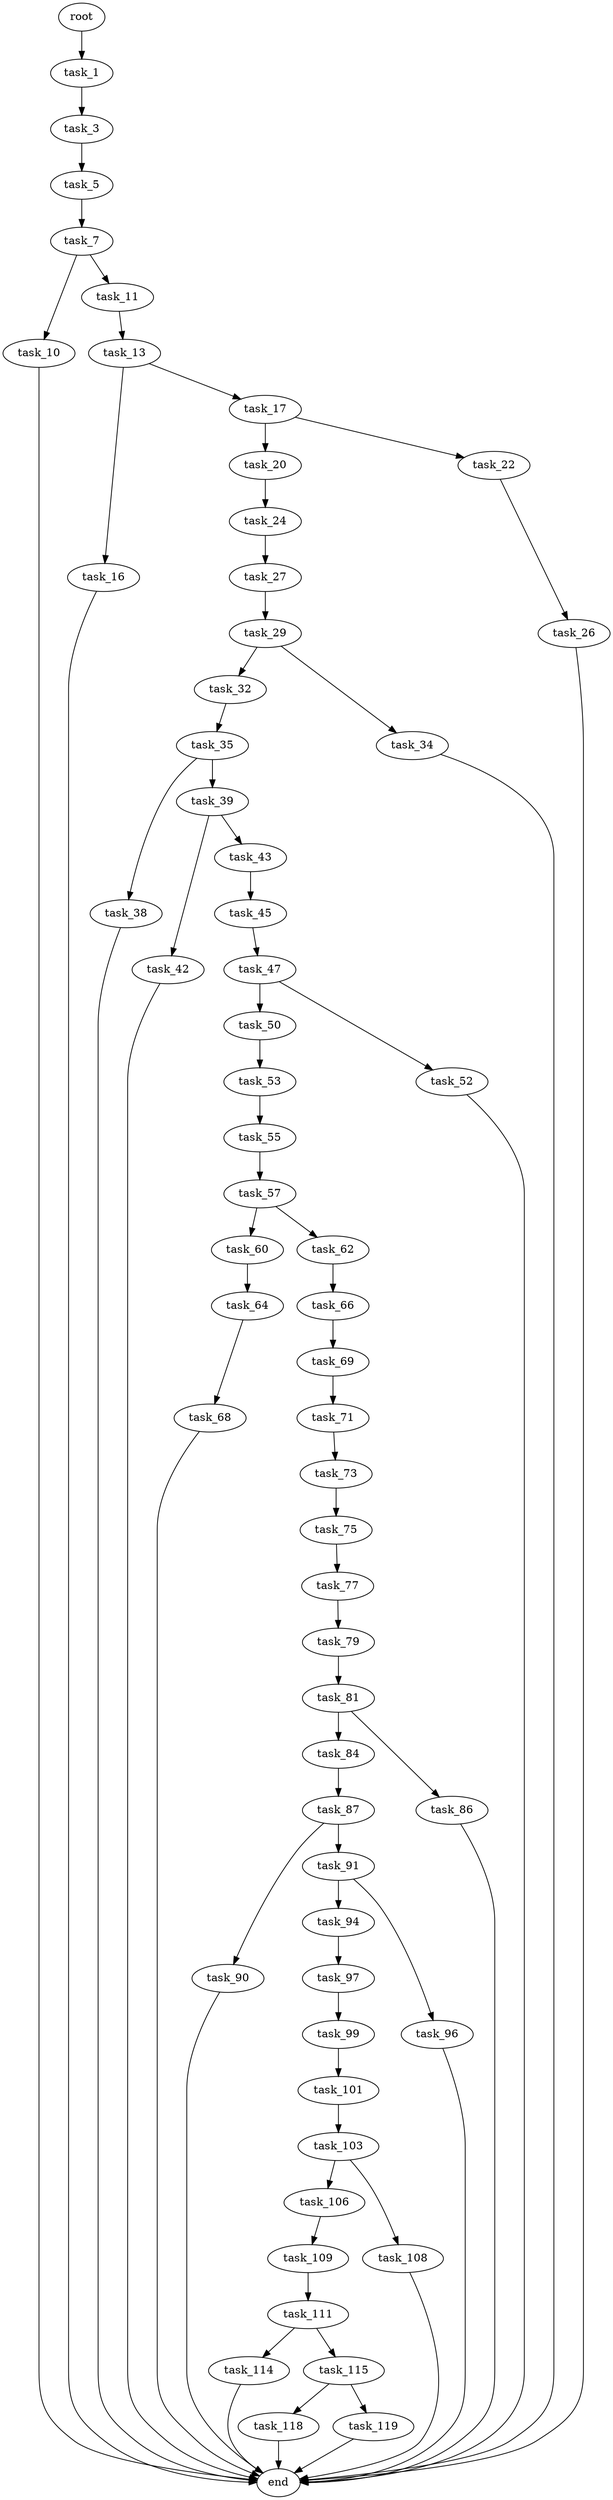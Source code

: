 digraph G {
  root [size="0.000000"];
  task_1 [size="228711848560.000000"];
  task_3 [size="4432285411.000000"];
  task_5 [size="1606757097.000000"];
  task_7 [size="231928233984.000000"];
  task_10 [size="68719476736.000000"];
  task_11 [size="68719476736.000000"];
  end [size="0.000000"];
  task_13 [size="532111961352.000000"];
  task_16 [size="8317763624.000000"];
  task_17 [size="782757789696.000000"];
  task_20 [size="10769632996.000000"];
  task_22 [size="7952163451.000000"];
  task_24 [size="23996006107.000000"];
  task_26 [size="628535790896.000000"];
  task_27 [size="1016596163381.000000"];
  task_29 [size="12865558996.000000"];
  task_32 [size="382454111284.000000"];
  task_34 [size="532868219624.000000"];
  task_35 [size="549755813888.000000"];
  task_38 [size="134217728000.000000"];
  task_39 [size="610741043380.000000"];
  task_42 [size="231928233984.000000"];
  task_43 [size="1073741824000.000000"];
  task_45 [size="186394559700.000000"];
  task_47 [size="231928233984.000000"];
  task_50 [size="549755813888.000000"];
  task_52 [size="125140809972.000000"];
  task_53 [size="541606263363.000000"];
  task_55 [size="159068340635.000000"];
  task_57 [size="18334521681.000000"];
  task_60 [size="762428910256.000000"];
  task_62 [size="7292277908.000000"];
  task_64 [size="3094429647.000000"];
  task_66 [size="30881309134.000000"];
  task_68 [size="8891330264.000000"];
  task_69 [size="316296804782.000000"];
  task_71 [size="28355224388.000000"];
  task_73 [size="7335439752.000000"];
  task_75 [size="368293445632.000000"];
  task_77 [size="41813309756.000000"];
  task_79 [size="8589934592.000000"];
  task_81 [size="12860866655.000000"];
  task_84 [size="827754169528.000000"];
  task_86 [size="2443848762.000000"];
  task_87 [size="68719476736.000000"];
  task_90 [size="36348672552.000000"];
  task_91 [size="19940551922.000000"];
  task_94 [size="782757789696.000000"];
  task_96 [size="93542700825.000000"];
  task_97 [size="42766094388.000000"];
  task_99 [size="549755813888.000000"];
  task_101 [size="25099447930.000000"];
  task_103 [size="467706952068.000000"];
  task_106 [size="782757789696.000000"];
  task_108 [size="109646385456.000000"];
  task_109 [size="1082794201.000000"];
  task_111 [size="8589934592.000000"];
  task_114 [size="13196808047.000000"];
  task_115 [size="1073741824000.000000"];
  task_118 [size="204987022236.000000"];
  task_119 [size="36704427491.000000"];

  root -> task_1 [size="1.000000"];
  task_1 -> task_3 [size="536870912.000000"];
  task_3 -> task_5 [size="134217728.000000"];
  task_5 -> task_7 [size="134217728.000000"];
  task_7 -> task_10 [size="301989888.000000"];
  task_7 -> task_11 [size="301989888.000000"];
  task_10 -> end [size="1.000000"];
  task_11 -> task_13 [size="134217728.000000"];
  task_13 -> task_16 [size="411041792.000000"];
  task_13 -> task_17 [size="411041792.000000"];
  task_16 -> end [size="1.000000"];
  task_17 -> task_20 [size="679477248.000000"];
  task_17 -> task_22 [size="679477248.000000"];
  task_20 -> task_24 [size="209715200.000000"];
  task_22 -> task_26 [size="134217728.000000"];
  task_24 -> task_27 [size="411041792.000000"];
  task_26 -> end [size="1.000000"];
  task_27 -> task_29 [size="679477248.000000"];
  task_29 -> task_32 [size="301989888.000000"];
  task_29 -> task_34 [size="301989888.000000"];
  task_32 -> task_35 [size="301989888.000000"];
  task_34 -> end [size="1.000000"];
  task_35 -> task_38 [size="536870912.000000"];
  task_35 -> task_39 [size="536870912.000000"];
  task_38 -> end [size="1.000000"];
  task_39 -> task_42 [size="536870912.000000"];
  task_39 -> task_43 [size="536870912.000000"];
  task_42 -> end [size="1.000000"];
  task_43 -> task_45 [size="838860800.000000"];
  task_45 -> task_47 [size="209715200.000000"];
  task_47 -> task_50 [size="301989888.000000"];
  task_47 -> task_52 [size="301989888.000000"];
  task_50 -> task_53 [size="536870912.000000"];
  task_52 -> end [size="1.000000"];
  task_53 -> task_55 [size="411041792.000000"];
  task_55 -> task_57 [size="209715200.000000"];
  task_57 -> task_60 [size="301989888.000000"];
  task_57 -> task_62 [size="301989888.000000"];
  task_60 -> task_64 [size="536870912.000000"];
  task_62 -> task_66 [size="411041792.000000"];
  task_64 -> task_68 [size="134217728.000000"];
  task_66 -> task_69 [size="536870912.000000"];
  task_68 -> end [size="1.000000"];
  task_69 -> task_71 [size="679477248.000000"];
  task_71 -> task_73 [size="75497472.000000"];
  task_73 -> task_75 [size="134217728.000000"];
  task_75 -> task_77 [size="411041792.000000"];
  task_77 -> task_79 [size="679477248.000000"];
  task_79 -> task_81 [size="33554432.000000"];
  task_81 -> task_84 [size="209715200.000000"];
  task_81 -> task_86 [size="209715200.000000"];
  task_84 -> task_87 [size="536870912.000000"];
  task_86 -> end [size="1.000000"];
  task_87 -> task_90 [size="134217728.000000"];
  task_87 -> task_91 [size="134217728.000000"];
  task_90 -> end [size="1.000000"];
  task_91 -> task_94 [size="536870912.000000"];
  task_91 -> task_96 [size="536870912.000000"];
  task_94 -> task_97 [size="679477248.000000"];
  task_96 -> end [size="1.000000"];
  task_97 -> task_99 [size="134217728.000000"];
  task_99 -> task_101 [size="536870912.000000"];
  task_101 -> task_103 [size="536870912.000000"];
  task_103 -> task_106 [size="301989888.000000"];
  task_103 -> task_108 [size="301989888.000000"];
  task_106 -> task_109 [size="679477248.000000"];
  task_108 -> end [size="1.000000"];
  task_109 -> task_111 [size="33554432.000000"];
  task_111 -> task_114 [size="33554432.000000"];
  task_111 -> task_115 [size="33554432.000000"];
  task_114 -> end [size="1.000000"];
  task_115 -> task_118 [size="838860800.000000"];
  task_115 -> task_119 [size="838860800.000000"];
  task_118 -> end [size="1.000000"];
  task_119 -> end [size="1.000000"];
}
